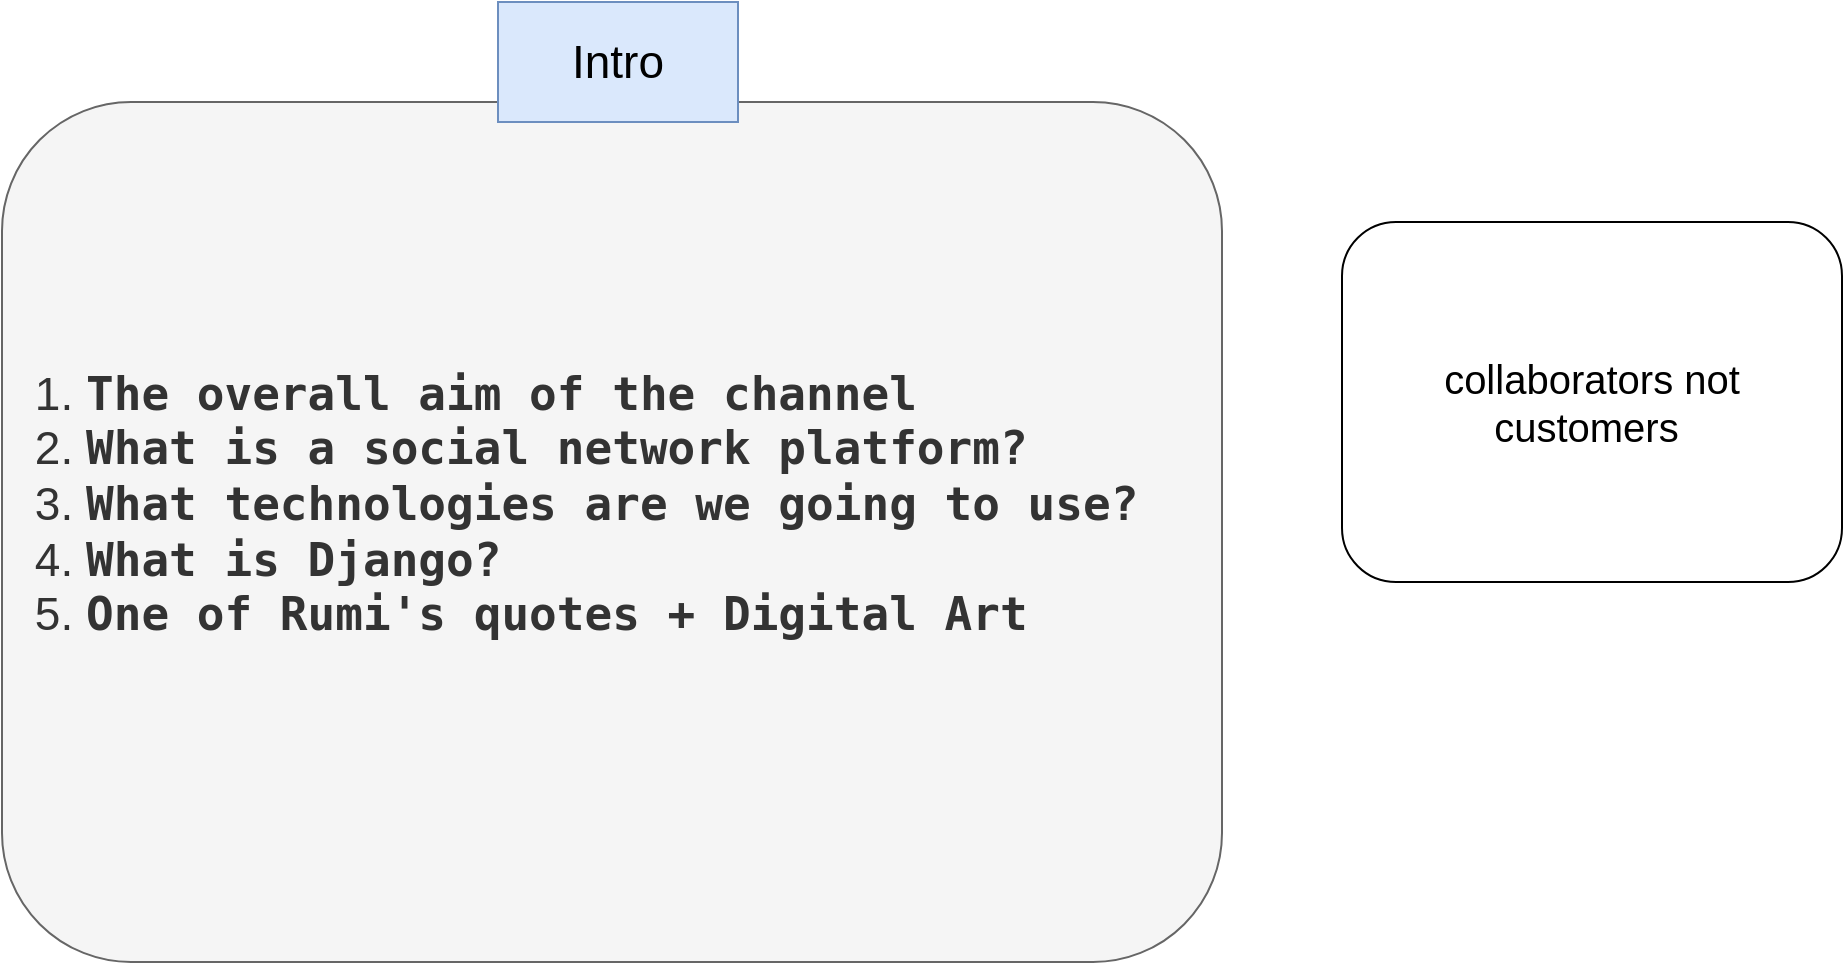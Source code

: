 <mxfile version="20.4.0" type="github" pages="7">
  <diagram id="MVAri-hhUNU3gOKpKdhF" name="Intro">
    <mxGraphModel dx="1550" dy="802" grid="1" gridSize="10" guides="1" tooltips="1" connect="1" arrows="1" fold="1" page="1" pageScale="1" pageWidth="850" pageHeight="1100" math="0" shadow="0">
      <root>
        <mxCell id="0" />
        <mxCell id="1" parent="0" />
        <mxCell id="PO18Q1dCIVM4EUSyHFxl-1" value="&lt;ol&gt;&lt;li&gt;&lt;span style=&quot;font-weight: bold; font-family: &amp;quot;Droid Sans Mono&amp;quot;, &amp;quot;monospace&amp;quot;, monospace; font-size: 23px;&quot;&gt;The overall aim of the channel&lt;/span&gt;&lt;/li&gt;&lt;li&gt;&lt;span style=&quot;font-family: &amp;quot;Droid Sans Mono&amp;quot;, &amp;quot;monospace&amp;quot;, monospace; font-weight: bold;&quot;&gt;What is a social network platform?&lt;/span&gt;&lt;br&gt;&lt;/li&gt;&lt;li&gt;&lt;span style=&quot;font-weight: bold; font-family: &amp;quot;Droid Sans Mono&amp;quot;, &amp;quot;monospace&amp;quot;, monospace;&quot;&gt;What technologies are we going to use?&lt;/span&gt;&lt;br&gt;&lt;/li&gt;&lt;li&gt;&lt;span style=&quot;font-weight: bold; font-family: &amp;quot;Droid Sans Mono&amp;quot;, &amp;quot;monospace&amp;quot;, monospace;&quot;&gt;What is Django?&lt;/span&gt;&lt;/li&gt;&lt;li&gt;&lt;span style=&quot;font-weight: bold; font-family: &amp;quot;Droid Sans Mono&amp;quot;, &amp;quot;monospace&amp;quot;, monospace;&quot;&gt;One of Rumi&#39;s quotes + Digital Art&lt;/span&gt;&lt;span style=&quot;color: rgb(166, 226, 46); font-family: &amp;quot;Droid Sans Mono&amp;quot;, &amp;quot;monospace&amp;quot;, monospace; font-weight: bold;&quot;&gt;&amp;nbsp;&lt;/span&gt;&lt;/li&gt;&lt;/ol&gt;&lt;span style=&quot;background-color: rgb(39, 40, 34); color: rgb(166, 226, 46); font-family: &amp;quot;Droid Sans Mono&amp;quot;, &amp;quot;monospace&amp;quot;, monospace; font-size: 23px; font-weight: bold;&quot;&gt;&lt;br&gt;&lt;/span&gt;" style="rounded=1;whiteSpace=wrap;html=1;fontSize=23;align=left;fillColor=#f5f5f5;fontColor=#333333;strokeColor=#666666;" parent="1" vertex="1">
          <mxGeometry x="120" y="90" width="610" height="430" as="geometry" />
        </mxCell>
        <mxCell id="PO18Q1dCIVM4EUSyHFxl-2" value="Intro" style="rounded=0;whiteSpace=wrap;html=1;fontSize=23;fillColor=#dae8fc;strokeColor=#6c8ebf;" parent="1" vertex="1">
          <mxGeometry x="368" y="40" width="120" height="60" as="geometry" />
        </mxCell>
        <mxCell id="Xpy_gwh1HXLwpNX6nLI2-3" value="&lt;font style=&quot;font-size: 20px;&quot;&gt;collaborators not customers&amp;nbsp;&lt;/font&gt;" style="rounded=1;whiteSpace=wrap;html=1;" vertex="1" parent="1">
          <mxGeometry x="790" y="150" width="250" height="180" as="geometry" />
        </mxCell>
      </root>
    </mxGraphModel>
  </diagram>
  <diagram name="Social Network Platforms" id="dd472eb7-4b8b-5cd9-a60b-b15522922e76">
    <mxGraphModel dx="1550" dy="802" grid="1" gridSize="10" guides="1" tooltips="1" connect="1" arrows="1" fold="1" page="1" pageScale="1" pageWidth="1100" pageHeight="850" background="#D9DEFF" math="0" shadow="0">
      <root>
        <mxCell id="0" />
        <mxCell id="1" parent="0" />
        <mxCell id="374e34682ed331ee-1" value="Social Media Platforms" style="ellipse;whiteSpace=wrap;html=1;rounded=0;shadow=0;dashed=0;comic=0;fontFamily=Verdana;fontSize=22;fontColor=#0069D1;fillColor=#f5f5f5;strokeColor=#666666;" parent="1" vertex="1">
          <mxGeometry x="360" y="180" width="400" height="400" as="geometry" />
        </mxCell>
        <mxCell id="45236fa5f4b8e91a-1" value="&lt;font style=&quot;font-size: 21px;&quot;&gt;Social Networks&lt;/font&gt;" style="ellipse;whiteSpace=wrap;html=1;rounded=0;shadow=0;dashed=0;comic=0;fontFamily=Verdana;fontSize=22;fontColor=#0069D1;fillColor=#f5f5f5;strokeColor=#666666;" parent="1" vertex="1">
          <mxGeometry x="680" y="200" width="160" height="160" as="geometry" />
        </mxCell>
        <mxCell id="45236fa5f4b8e91a-3" value="&lt;font style=&quot;font-size: 21px;&quot;&gt;Social Media Blogs&lt;/font&gt;" style="ellipse;whiteSpace=wrap;html=1;rounded=0;shadow=0;dashed=0;comic=0;fontFamily=Verdana;fontSize=22;fontColor=#0069D1;fillColor=#f5f5f5;strokeColor=#666666;" parent="1" vertex="1">
          <mxGeometry x="350" y="460" width="160" height="160" as="geometry" />
        </mxCell>
        <mxCell id="45236fa5f4b8e91a-4" value="&lt;font style=&quot;font-size: 21px;&quot;&gt;Discussion Forums&lt;/font&gt;" style="ellipse;whiteSpace=wrap;html=1;rounded=0;shadow=0;dashed=0;comic=0;fontFamily=Verdana;fontSize=22;fontColor=#0069D1;fillColor=#f5f5f5;strokeColor=#666666;" parent="1" vertex="1">
          <mxGeometry x="270" y="200" width="160" height="160" as="geometry" />
        </mxCell>
        <mxCell id="45236fa5f4b8e91a-5" value="&lt;font style=&quot;font-size: 21px;&quot;&gt;Consumer Review Networks&lt;/font&gt;" style="ellipse;whiteSpace=wrap;html=1;rounded=0;shadow=0;dashed=0;comic=0;fontFamily=Verdana;fontSize=22;fontColor=#0069D1;fillColor=#f5f5f5;strokeColor=#666666;" parent="1" vertex="1">
          <mxGeometry x="480" y="60" width="160" height="160" as="geometry" />
        </mxCell>
        <mxCell id="45236fa5f4b8e91a-6" value="&lt;font style=&quot;font-size: 21px;&quot;&gt;Media Sharing Networks&lt;/font&gt;" style="ellipse;whiteSpace=wrap;html=1;rounded=0;shadow=0;dashed=0;comic=0;fontFamily=Verdana;fontSize=22;fontColor=#0069D1;fillColor=#f5f5f5;strokeColor=#666666;" parent="1" vertex="1">
          <mxGeometry x="640" y="450" width="160" height="160" as="geometry" />
        </mxCell>
        <mxCell id="v1tIlH2106hp9z8CBVPY-1" value="" style="curved=1;endArrow=classic;html=1;rounded=0;fontSize=21;entryX=0;entryY=0.5;entryDx=0;entryDy=0;" parent="1" source="45236fa5f4b8e91a-5" target="v1tIlH2106hp9z8CBVPY-9" edge="1">
          <mxGeometry width="50" height="50" relative="1" as="geometry">
            <mxPoint x="670" y="130" as="sourcePoint" />
            <mxPoint x="720" y="80" as="targetPoint" />
            <Array as="points">
              <mxPoint x="720" y="130" />
              <mxPoint x="670" y="80" />
            </Array>
          </mxGeometry>
        </mxCell>
        <mxCell id="v1tIlH2106hp9z8CBVPY-5" value="" style="curved=1;endArrow=classic;html=1;rounded=0;fontSize=21;entryX=0;entryY=0.5;entryDx=0;entryDy=0;" parent="1" source="45236fa5f4b8e91a-1" target="v1tIlH2106hp9z8CBVPY-10" edge="1">
          <mxGeometry width="50" height="50" relative="1" as="geometry">
            <mxPoint x="860.004" y="295.01" as="sourcePoint" />
            <mxPoint x="940.16" y="240" as="targetPoint" />
            <Array as="points">
              <mxPoint x="940.16" y="290" />
              <mxPoint x="890.16" y="240" />
            </Array>
          </mxGeometry>
        </mxCell>
        <mxCell id="v1tIlH2106hp9z8CBVPY-6" value="" style="curved=1;endArrow=classic;html=1;rounded=0;fontSize=21;exitX=0.969;exitY=0.675;exitDx=0;exitDy=0;exitPerimeter=0;entryX=0;entryY=0.5;entryDx=0;entryDy=0;" parent="1" source="45236fa5f4b8e91a-6" target="v1tIlH2106hp9z8CBVPY-11" edge="1">
          <mxGeometry width="50" height="50" relative="1" as="geometry">
            <mxPoint x="810.004" y="567.51" as="sourcePoint" />
            <mxPoint x="890.16" y="512.5" as="targetPoint" />
            <Array as="points">
              <mxPoint x="890.16" y="562.5" />
              <mxPoint x="840.16" y="512.5" />
            </Array>
          </mxGeometry>
        </mxCell>
        <mxCell id="v1tIlH2106hp9z8CBVPY-7" value="" style="curved=1;endArrow=classic;html=1;rounded=0;fontSize=21;entryX=1;entryY=0.5;entryDx=0;entryDy=0;" parent="1" source="45236fa5f4b8e91a-3" target="v1tIlH2106hp9z8CBVPY-13" edge="1">
          <mxGeometry width="50" height="50" relative="1" as="geometry">
            <mxPoint x="330.16" y="557.51" as="sourcePoint" />
            <mxPoint x="250.004" y="502.5" as="targetPoint" />
            <Array as="points">
              <mxPoint x="250.004" y="552.5" />
              <mxPoint x="300.004" y="502.5" />
            </Array>
          </mxGeometry>
        </mxCell>
        <mxCell id="v1tIlH2106hp9z8CBVPY-8" value="" style="curved=1;endArrow=classic;html=1;rounded=0;fontSize=21;entryX=1;entryY=0.5;entryDx=0;entryDy=0;" parent="1" source="45236fa5f4b8e91a-4" target="v1tIlH2106hp9z8CBVPY-12" edge="1">
          <mxGeometry width="50" height="50" relative="1" as="geometry">
            <mxPoint x="260.179" y="297.851" as="sourcePoint" />
            <mxPoint x="160.004" y="255" as="targetPoint" />
            <Array as="points">
              <mxPoint x="160.004" y="305" />
              <mxPoint x="210.004" y="255" />
            </Array>
          </mxGeometry>
        </mxCell>
        <mxCell id="v1tIlH2106hp9z8CBVPY-9" value="tripadviser, yelp" style="rounded=1;whiteSpace=wrap;html=1;fontSize=21;" parent="1" vertex="1">
          <mxGeometry x="730" y="50" width="120" height="60" as="geometry" />
        </mxCell>
        <mxCell id="v1tIlH2106hp9z8CBVPY-10" value="facebook, linkedin" style="rounded=1;whiteSpace=wrap;html=1;fontSize=21;" parent="1" vertex="1">
          <mxGeometry x="950" y="210" width="120" height="60" as="geometry" />
        </mxCell>
        <mxCell id="v1tIlH2106hp9z8CBVPY-11" value="Instagram, snapchat" style="rounded=1;whiteSpace=wrap;html=1;fontSize=21;" parent="1" vertex="1">
          <mxGeometry x="900" y="480" width="120" height="60" as="geometry" />
        </mxCell>
        <mxCell id="v1tIlH2106hp9z8CBVPY-12" value="Quora, Reddit" style="rounded=1;whiteSpace=wrap;html=1;fontSize=21;" parent="1" vertex="1">
          <mxGeometry x="30" y="220" width="120" height="60" as="geometry" />
        </mxCell>
        <mxCell id="v1tIlH2106hp9z8CBVPY-13" value="youtube" style="rounded=1;whiteSpace=wrap;html=1;fontSize=21;" parent="1" vertex="1">
          <mxGeometry x="120" y="470" width="120" height="60" as="geometry" />
        </mxCell>
      </root>
    </mxGraphModel>
  </diagram>
  <diagram id="WQ8QF6TnApI6BcXY1Myi" name="Technologies">
    <mxGraphModel dx="1550" dy="802" grid="1" gridSize="10" guides="1" tooltips="1" connect="1" arrows="1" fold="1" page="1" pageScale="1" pageWidth="850" pageHeight="1100" math="0" shadow="0">
      <root>
        <mxCell id="0" />
        <mxCell id="1" parent="0" />
      </root>
    </mxGraphModel>
  </diagram>
  <diagram id="S49CzjCvf5B0AX-5tmlo" name="Django installation">
    <mxGraphModel dx="1550" dy="802" grid="1" gridSize="10" guides="1" tooltips="1" connect="1" arrows="1" fold="1" page="1" pageScale="1" pageWidth="850" pageHeight="1100" math="0" shadow="0">
      <root>
        <mxCell id="0" />
        <mxCell id="1" parent="0" />
        <mxCell id="KTXlLto1ItqmHFq6f9du-1" value="&lt;div&gt;&lt;/div&gt;&lt;blockquote style=&quot;margin: 0 0 0 40px; border: none; padding: 0px;&quot;&gt;&lt;span style=&quot;background-color: rgb(39, 40, 34); color: rgb(166, 226, 46); font-family: &amp;quot;Droid Sans Mono&amp;quot;, &amp;quot;monospace&amp;quot;, monospace; font-size: 23px; font-weight: bold;&quot;&gt;$ python --version&lt;br&gt;&lt;/span&gt;&lt;span style=&quot;background-color: rgb(39, 40, 34); color: rgb(166, 226, 46); font-family: &amp;quot;Droid Sans Mono&amp;quot;, &amp;quot;monospace&amp;quot;, monospace; font-size: 23px; font-weight: bold;&quot;&gt;$ mkdir collaboration.share&lt;/span&gt;&lt;/blockquote&gt;&lt;blockquote style=&quot;margin: 0 0 0 40px; border: none; padding: 0px;&quot;&gt;&lt;span style=&quot;background-color: rgb(39, 40, 34); color: rgb(166, 226, 46); font-family: &amp;quot;Droid Sans Mono&amp;quot;, &amp;quot;monospace&amp;quot;, monospace; font-size: 23px; font-weight: bold;&quot;&gt;$ cd collaboration.share/&lt;br&gt;&lt;/span&gt;&lt;span style=&quot;background-color: rgb(39, 40, 34); color: rgb(166, 226, 46); font-family: &amp;quot;Droid Sans Mono&amp;quot;, &amp;quot;monospace&amp;quot;, monospace; font-size: 23px; font-weight: bold;&quot;&gt;$ pipenv shell&lt;br&gt;&lt;/span&gt;&lt;span style=&quot;background-color: rgb(39, 40, 34); color: rgb(166, 226, 46); font-family: &amp;quot;Droid Sans Mono&amp;quot;, &amp;quot;monospace&amp;quot;, monospace; font-size: 23px; font-weight: bold;&quot;&gt;$ python -m pip install django&lt;/span&gt;&lt;/blockquote&gt;&lt;blockquote style=&quot;margin: 0 0 0 40px; border: none; padding: 0px;&quot;&gt;&lt;span style=&quot;background-color: rgb(39, 40, 34); color: rgb(166, 226, 46); font-family: &amp;quot;Droid Sans Mono&amp;quot;, &amp;quot;monospace&amp;quot;, monospace; font-size: 23px; font-weight: bold;&quot;&gt;$ django-admin --version&lt;/span&gt;&lt;/blockquote&gt;&lt;blockquote style=&quot;margin: 0 0 0 40px; border: none; padding: 0px;&quot;&gt;&lt;span style=&quot;background-color: rgb(39, 40, 34); color: rgb(166, 226, 46); font-family: &amp;quot;Droid Sans Mono&amp;quot;, &amp;quot;monospace&amp;quot;, monospace; font-size: 23px; font-weight: bold;&quot;&gt;$ django-admin startproject configs .&lt;/span&gt;&lt;/blockquote&gt;&lt;blockquote style=&quot;margin: 0 0 0 40px; border: none; padding: 0px;&quot;&gt;&lt;span style=&quot;background-color: rgb(39, 40, 34); color: rgb(166, 226, 46); font-family: &amp;quot;Droid Sans Mono&amp;quot;, &amp;quot;monospace&amp;quot;, monospace; font-size: 23px; font-weight: bold;&quot;&gt;$ python manage.py runserver&lt;/span&gt;&lt;/blockquote&gt;" style="rounded=1;whiteSpace=wrap;html=1;fontSize=23;align=left;fillColor=#f5f5f5;fontColor=#333333;strokeColor=#666666;" parent="1" vertex="1">
          <mxGeometry x="120" y="90" width="610" height="430" as="geometry" />
        </mxCell>
        <mxCell id="KTXlLto1ItqmHFq6f9du-2" value="Django" style="rounded=0;whiteSpace=wrap;html=1;fontSize=23;fillColor=#dae8fc;strokeColor=#6c8ebf;" parent="1" vertex="1">
          <mxGeometry x="368" y="40" width="120" height="60" as="geometry" />
        </mxCell>
      </root>
    </mxGraphModel>
  </diagram>
  <diagram id="-mumlqvNmw7QSUBWjE3X" name="Rumi Quota">
    <mxGraphModel dx="1550" dy="802" grid="1" gridSize="10" guides="1" tooltips="1" connect="1" arrows="1" fold="1" page="1" pageScale="1" pageWidth="850" pageHeight="1100" math="0" shadow="0">
      <root>
        <mxCell id="0" />
        <mxCell id="1" parent="0" />
        <mxCell id="1sg7pYTA9uNXqgxCH5XX-1" value="&lt;em style=&quot;font-size: 28px; background-color: initial; box-sizing: border-box; touch-action: manipulation;&quot;&gt;&lt;font color=&quot;#000000&quot;&gt;&lt;b&gt;“Yesterday I was clever, so I wanted to change the world. Today I am wise, so I am changing myself.”&lt;/b&gt;&lt;/font&gt;&lt;/em&gt;&lt;br&gt;&lt;span style=&quot;background-color: rgb(39, 40, 34); color: rgb(166, 226, 46); font-family: &amp;quot;Droid Sans Mono&amp;quot;, &amp;quot;monospace&amp;quot;, monospace; font-size: 28px; font-weight: bold;&quot;&gt;&lt;br&gt;&lt;/span&gt;" style="rounded=1;whiteSpace=wrap;html=1;fontSize=23;align=center;fillColor=#f5f5f5;fontColor=#333333;strokeColor=#666666;" parent="1" vertex="1">
          <mxGeometry x="120" y="90" width="610" height="430" as="geometry" />
        </mxCell>
        <mxCell id="1sg7pYTA9uNXqgxCH5XX-2" value="Rumi&#39;s Quote &amp;amp; Digital Art by AI" style="rounded=0;whiteSpace=wrap;html=1;fontSize=23;fillColor=#dae8fc;strokeColor=#6c8ebf;" parent="1" vertex="1">
          <mxGeometry x="340" y="43" width="204" height="60" as="geometry" />
        </mxCell>
      </root>
    </mxGraphModel>
  </diagram>
  <diagram id="7VbkkiLzHQXi1sCpCQMC" name="Collaboration matters">
    <mxGraphModel dx="1550" dy="802" grid="1" gridSize="10" guides="1" tooltips="1" connect="1" arrows="1" fold="1" page="1" pageScale="1" pageWidth="850" pageHeight="1100" math="0" shadow="0">
      <root>
        <mxCell id="0" />
        <mxCell id="1" parent="0" />
        <mxCell id="rkwCj_Ws0d5mdx3Sf5Dl-1" value="Collaborator vs Customer" style="rounded=1;whiteSpace=wrap;html=1;fontSize=20;" vertex="1" parent="1">
          <mxGeometry x="140" y="120" width="240" height="100" as="geometry" />
        </mxCell>
        <mxCell id="rkwCj_Ws0d5mdx3Sf5Dl-2" value="Potential Collaborator" style="rounded=1;whiteSpace=wrap;html=1;fontSize=20;" vertex="1" parent="1">
          <mxGeometry x="510" y="110" width="250" height="100" as="geometry" />
        </mxCell>
        <mxCell id="rkwCj_Ws0d5mdx3Sf5Dl-3" value="Every contribution matters!" style="rounded=1;whiteSpace=wrap;html=1;fontSize=20;" vertex="1" parent="1">
          <mxGeometry x="90" y="350" width="260" height="90" as="geometry" />
        </mxCell>
        <mxCell id="rkwCj_Ws0d5mdx3Sf5Dl-4" value="Collaborate &amp;amp; Grow Together" style="rounded=1;whiteSpace=wrap;html=1;fontSize=20;" vertex="1" parent="1">
          <mxGeometry x="460" y="350" width="200" height="90" as="geometry" />
        </mxCell>
        <mxCell id="rkwCj_Ws0d5mdx3Sf5Dl-5" value="Collaboration or Competition?" style="rounded=1;whiteSpace=wrap;html=1;fontSize=20;" vertex="1" parent="1">
          <mxGeometry x="280" y="510" width="290" height="120" as="geometry" />
        </mxCell>
      </root>
    </mxGraphModel>
  </diagram>
  <diagram id="lY1ESBTc1_AUDAL0m6EM" name="Channel Topic">
    <mxGraphModel dx="1550" dy="802" grid="1" gridSize="10" guides="1" tooltips="1" connect="1" arrows="1" fold="1" page="1" pageScale="1" pageWidth="850" pageHeight="1100" math="0" shadow="0">
      <root>
        <mxCell id="0" />
        <mxCell id="1" parent="0" />
        <mxCell id="BzE1sU9ThKc11xpQFIMe-1" value="&lt;ul&gt;&lt;ul&gt;&lt;ul&gt;&lt;li&gt;&lt;span style=&quot;background-color: rgb(39, 40, 34); color: rgb(166, 226, 46); font-family: &amp;quot;Droid Sans Mono&amp;quot;, &amp;quot;monospace&amp;quot;, monospace; font-size: 28px; font-weight: bold;&quot;&gt;Software development&lt;/span&gt;&lt;br&gt;&lt;/li&gt;&lt;li&gt;&lt;span style=&quot;background-color: rgb(39, 40, 34); color: rgb(166, 226, 46); font-family: &amp;quot;Droid Sans Mono&amp;quot;, &amp;quot;monospace&amp;quot;, monospace; font-size: 28px; font-weight: bold;&quot;&gt;Social Network Platform&amp;nbsp;&lt;/span&gt;&lt;br&gt;&lt;/li&gt;&lt;li&gt;&lt;span style=&quot;background-color: rgb(39, 40, 34); color: rgb(166, 226, 46); font-family: &amp;quot;Droid Sans Mono&amp;quot;, &amp;quot;monospace&amp;quot;, monospace; font-size: 28px; font-weight: bold;&quot;&gt;Art (&lt;/span&gt;&lt;span style=&quot;background-color: rgb(39, 40, 34); color: rgb(166, 226, 46); font-family: &amp;quot;Droid Sans Mono&amp;quot;, &amp;quot;monospace&amp;quot;, monospace; font-weight: bold;&quot;&gt;&lt;font style=&quot;font-size: 23px;&quot;&gt;Poetry, Drawing, Painting&lt;/font&gt;&lt;/span&gt;&lt;span style=&quot;background-color: rgb(39, 40, 34); color: rgb(166, 226, 46); font-family: &amp;quot;Droid Sans Mono&amp;quot;, &amp;quot;monospace&amp;quot;, monospace; font-size: 28px; font-weight: bold;&quot;&gt;)&lt;/span&gt;&lt;br&gt;&lt;/li&gt;&lt;li&gt;&lt;span style=&quot;background-color: rgb(39, 40, 34); color: rgb(166, 226, 46); font-family: &amp;quot;Droid Sans Mono&amp;quot;, &amp;quot;monospace&amp;quot;, monospace; font-size: 28px; font-weight: bold;&quot;&gt;AI&lt;/span&gt;&lt;br&gt;&lt;/li&gt;&lt;li&gt;&lt;span style=&quot;background-color: rgb(39, 40, 34); color: rgb(166, 226, 46); font-family: &amp;quot;Droid Sans Mono&amp;quot;, &amp;quot;monospace&amp;quot;, monospace; font-size: 28px; font-weight: bold;&quot;&gt;Social Science&lt;/span&gt;&lt;br&gt;&lt;/li&gt;&lt;/ul&gt;&lt;/ul&gt;&lt;/ul&gt;" style="rounded=1;whiteSpace=wrap;html=1;fontSize=23;align=left;fillColor=#f5f5f5;fontColor=#333333;strokeColor=#666666;" vertex="1" parent="1">
          <mxGeometry x="120" y="100" width="610" height="430" as="geometry" />
        </mxCell>
        <mxCell id="BzE1sU9ThKc11xpQFIMe-2" value="Channel Topic" style="rounded=0;whiteSpace=wrap;html=1;fontSize=23;fillColor=#dae8fc;strokeColor=#6c8ebf;" vertex="1" parent="1">
          <mxGeometry x="333" y="60" width="204" height="60" as="geometry" />
        </mxCell>
      </root>
    </mxGraphModel>
  </diagram>
</mxfile>
